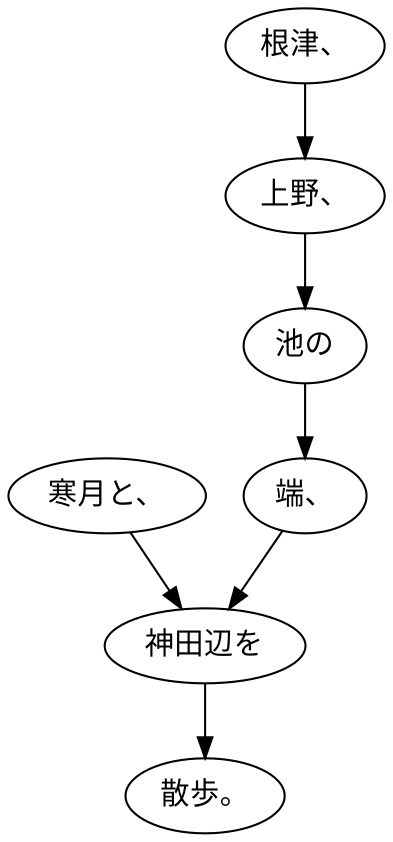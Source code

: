 digraph graph475 {
	node0 [label="寒月と、"];
	node1 [label="根津、"];
	node2 [label="上野、"];
	node3 [label="池の"];
	node4 [label="端、"];
	node5 [label="神田辺を"];
	node6 [label="散歩。"];
	node0 -> node5;
	node1 -> node2;
	node2 -> node3;
	node3 -> node4;
	node4 -> node5;
	node5 -> node6;
}
